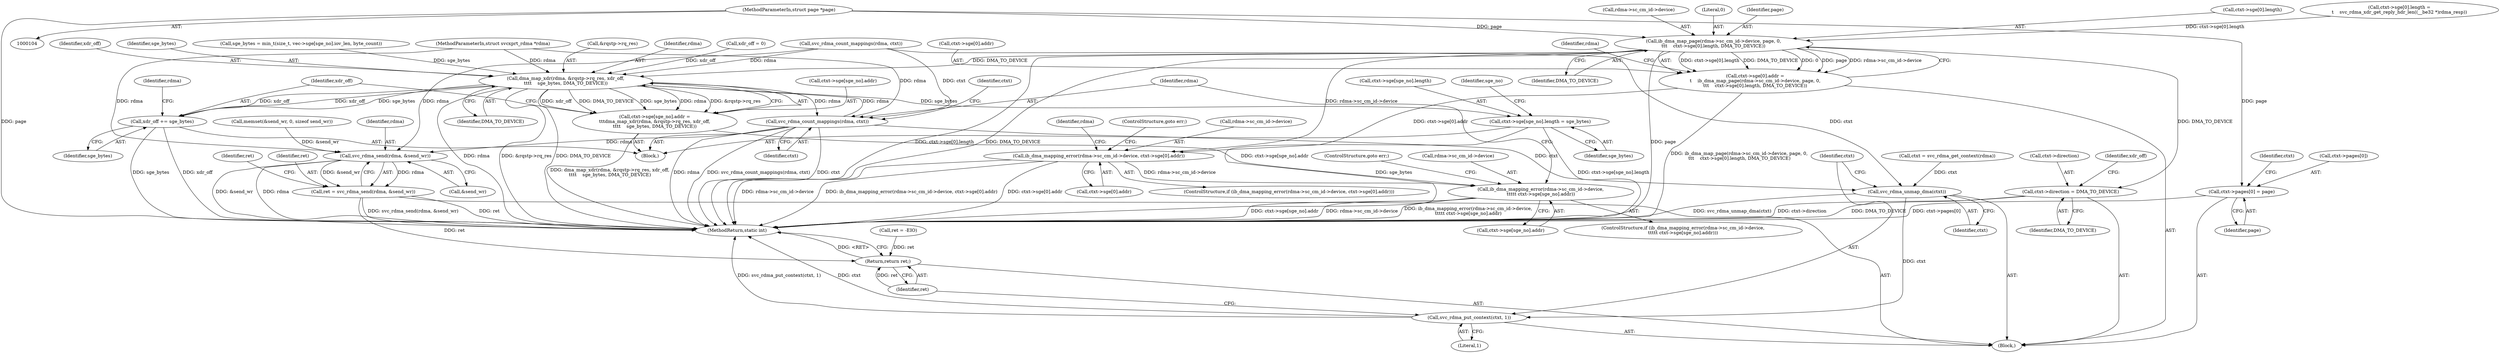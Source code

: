 digraph "1_linux_c70422f760c120480fee4de6c38804c72aa26bc1_32@pointer" {
"1000107" [label="(MethodParameterIn,struct page *page)"];
"1000134" [label="(Call,ctxt->pages[0] = page)"];
"1000179" [label="(Call,ib_dma_map_page(rdma->sc_cm_id->device, page, 0,\n\t\t\t    ctxt->sge[0].length, DMA_TO_DEVICE))"];
"1000171" [label="(Call,ctxt->sge[0].addr =\n\t    ib_dma_map_page(rdma->sc_cm_id->device, page, 0,\n\t\t\t    ctxt->sge[0].length, DMA_TO_DEVICE))"];
"1000196" [label="(Call,ib_dma_mapping_error(rdma->sc_cm_id->device, ctxt->sge[0].addr))"];
"1000271" [label="(Call,ib_dma_mapping_error(rdma->sc_cm_id->device,\n\t\t\t\t\t ctxt->sge[sge_no].addr))"];
"1000213" [label="(Call,ctxt->direction = DMA_TO_DEVICE)"];
"1000258" [label="(Call,dma_map_xdr(rdma, &rqstp->rq_res, xdr_off,\n\t\t\t\t    sge_bytes, DMA_TO_DEVICE))"];
"1000250" [label="(Call,ctxt->sge[sge_no].addr =\n\t\t\tdma_map_xdr(rdma, &rqstp->rq_res, xdr_off,\n\t\t\t\t    sge_bytes, DMA_TO_DEVICE))"];
"1000267" [label="(Call,xdr_off += sge_bytes)"];
"1000285" [label="(Call,svc_rdma_count_mappings(rdma, ctxt))"];
"1000443" [label="(Call,svc_rdma_send(rdma, &send_wr))"];
"1000441" [label="(Call,ret = svc_rdma_send(rdma, &send_wr))"];
"1000458" [label="(Return,return ret;)"];
"1000453" [label="(Call,svc_rdma_unmap_dma(ctxt))"];
"1000455" [label="(Call,svc_rdma_put_context(ctxt, 1))"];
"1000301" [label="(Call,ctxt->sge[sge_no].length = sge_bytes)"];
"1000214" [label="(Call,ctxt->direction)"];
"1000443" [label="(Call,svc_rdma_send(rdma, &send_wr))"];
"1000441" [label="(Call,ret = svc_rdma_send(rdma, &send_wr))"];
"1000199" [label="(Identifier,rdma)"];
"1000219" [label="(Identifier,xdr_off)"];
"1000218" [label="(Call,xdr_off = 0)"];
"1000457" [label="(Literal,1)"];
"1000217" [label="(Identifier,DMA_TO_DEVICE)"];
"1000269" [label="(Identifier,sge_bytes)"];
"1000267" [label="(Call,xdr_off += sge_bytes)"];
"1000213" [label="(Call,ctxt->direction = DMA_TO_DEVICE)"];
"1000274" [label="(Identifier,rdma)"];
"1000264" [label="(Identifier,xdr_off)"];
"1000211" [label="(Identifier,rdma)"];
"1000271" [label="(Call,ib_dma_mapping_error(rdma->sc_cm_id->device,\n\t\t\t\t\t ctxt->sge[sge_no].addr))"];
"1000251" [label="(Call,ctxt->sge[sge_no].addr)"];
"1000454" [label="(Identifier,ctxt)"];
"1000265" [label="(Identifier,sge_bytes)"];
"1000202" [label="(Call,ctxt->sge[0].addr)"];
"1000286" [label="(Identifier,rdma)"];
"1000455" [label="(Call,svc_rdma_put_context(ctxt, 1))"];
"1000268" [label="(Identifier,xdr_off)"];
"1000235" [label="(Call,sge_bytes = min_t(size_t, vec->sge[sge_no].iov_len, byte_count))"];
"1000159" [label="(Call,ctxt->sge[0].length =\n\t    svc_rdma_xdr_get_reply_hdr_len((__be32 *)rdma_resp))"];
"1000172" [label="(Call,ctxt->sge[0].addr)"];
"1000266" [label="(Identifier,DMA_TO_DEVICE)"];
"1000105" [label="(MethodParameterIn,struct svcxprt_rdma *rdma)"];
"1000258" [label="(Call,dma_map_xdr(rdma, &rqstp->rq_res, xdr_off,\n\t\t\t\t    sge_bytes, DMA_TO_DEVICE))"];
"1000125" [label="(Call,ctxt = svc_rdma_get_context(rdma))"];
"1000143" [label="(Identifier,ctxt)"];
"1000180" [label="(Call,rdma->sc_cm_id->device)"];
"1000210" [label="(Call,svc_rdma_count_mappings(rdma, ctxt))"];
"1000171" [label="(Call,ctxt->sge[0].addr =\n\t    ib_dma_map_page(rdma->sc_cm_id->device, page, 0,\n\t\t\t    ctxt->sge[0].length, DMA_TO_DEVICE))"];
"1000134" [label="(Call,ctxt->pages[0] = page)"];
"1000453" [label="(Call,svc_rdma_unmap_dma(ctxt))"];
"1000448" [label="(Identifier,ret)"];
"1000270" [label="(ControlStructure,if (ib_dma_mapping_error(rdma->sc_cm_id->device,\n\t\t\t\t\t ctxt->sge[sge_no].addr)))"];
"1000260" [label="(Call,&rqstp->rq_res)"];
"1000186" [label="(Literal,0)"];
"1000185" [label="(Identifier,page)"];
"1000292" [label="(Identifier,ctxt)"];
"1000442" [label="(Identifier,ret)"];
"1000301" [label="(Call,ctxt->sge[sge_no].length = sge_bytes)"];
"1000287" [label="(Identifier,ctxt)"];
"1000135" [label="(Call,ctxt->pages[0])"];
"1000382" [label="(Call,memset(&send_wr, 0, sizeof send_wr))"];
"1000284" [label="(ControlStructure,goto err;)"];
"1000456" [label="(Identifier,ctxt)"];
"1000209" [label="(ControlStructure,goto err;)"];
"1000302" [label="(Call,ctxt->sge[sge_no].length)"];
"1000277" [label="(Call,ctxt->sge[sge_no].addr)"];
"1000233" [label="(Identifier,sge_no)"];
"1000458" [label="(Return,return ret;)"];
"1000187" [label="(Call,ctxt->sge[0].length)"];
"1000107" [label="(MethodParameterIn,struct page *page)"];
"1000196" [label="(Call,ib_dma_mapping_error(rdma->sc_cm_id->device, ctxt->sge[0].addr))"];
"1000272" [label="(Call,rdma->sc_cm_id->device)"];
"1000194" [label="(Identifier,DMA_TO_DEVICE)"];
"1000444" [label="(Identifier,rdma)"];
"1000259" [label="(Identifier,rdma)"];
"1000285" [label="(Call,svc_rdma_count_mappings(rdma, ctxt))"];
"1000112" [label="(Block,)"];
"1000445" [label="(Call,&send_wr)"];
"1000250" [label="(Call,ctxt->sge[sge_no].addr =\n\t\t\tdma_map_xdr(rdma, &rqstp->rq_res, xdr_off,\n\t\t\t\t    sge_bytes, DMA_TO_DEVICE))"];
"1000234" [label="(Block,)"];
"1000179" [label="(Call,ib_dma_map_page(rdma->sc_cm_id->device, page, 0,\n\t\t\t    ctxt->sge[0].length, DMA_TO_DEVICE))"];
"1000197" [label="(Call,rdma->sc_cm_id->device)"];
"1000195" [label="(ControlStructure,if (ib_dma_mapping_error(rdma->sc_cm_id->device, ctxt->sge[0].addr)))"];
"1000121" [label="(Call,ret = -EIO)"];
"1000140" [label="(Identifier,page)"];
"1000459" [label="(Identifier,ret)"];
"1000460" [label="(MethodReturn,static int)"];
"1000309" [label="(Identifier,sge_bytes)"];
"1000107" -> "1000104"  [label="AST: "];
"1000107" -> "1000460"  [label="DDG: page"];
"1000107" -> "1000134"  [label="DDG: page"];
"1000107" -> "1000179"  [label="DDG: page"];
"1000134" -> "1000112"  [label="AST: "];
"1000134" -> "1000140"  [label="CFG: "];
"1000135" -> "1000134"  [label="AST: "];
"1000140" -> "1000134"  [label="AST: "];
"1000143" -> "1000134"  [label="CFG: "];
"1000134" -> "1000460"  [label="DDG: ctxt->pages[0]"];
"1000179" -> "1000171"  [label="AST: "];
"1000179" -> "1000194"  [label="CFG: "];
"1000180" -> "1000179"  [label="AST: "];
"1000185" -> "1000179"  [label="AST: "];
"1000186" -> "1000179"  [label="AST: "];
"1000187" -> "1000179"  [label="AST: "];
"1000194" -> "1000179"  [label="AST: "];
"1000171" -> "1000179"  [label="CFG: "];
"1000179" -> "1000460"  [label="DDG: ctxt->sge[0].length"];
"1000179" -> "1000460"  [label="DDG: DMA_TO_DEVICE"];
"1000179" -> "1000460"  [label="DDG: page"];
"1000179" -> "1000171"  [label="DDG: ctxt->sge[0].length"];
"1000179" -> "1000171"  [label="DDG: DMA_TO_DEVICE"];
"1000179" -> "1000171"  [label="DDG: 0"];
"1000179" -> "1000171"  [label="DDG: page"];
"1000179" -> "1000171"  [label="DDG: rdma->sc_cm_id->device"];
"1000159" -> "1000179"  [label="DDG: ctxt->sge[0].length"];
"1000179" -> "1000196"  [label="DDG: rdma->sc_cm_id->device"];
"1000179" -> "1000213"  [label="DDG: DMA_TO_DEVICE"];
"1000179" -> "1000258"  [label="DDG: DMA_TO_DEVICE"];
"1000171" -> "1000112"  [label="AST: "];
"1000172" -> "1000171"  [label="AST: "];
"1000199" -> "1000171"  [label="CFG: "];
"1000171" -> "1000460"  [label="DDG: ib_dma_map_page(rdma->sc_cm_id->device, page, 0,\n\t\t\t    ctxt->sge[0].length, DMA_TO_DEVICE)"];
"1000171" -> "1000196"  [label="DDG: ctxt->sge[0].addr"];
"1000196" -> "1000195"  [label="AST: "];
"1000196" -> "1000202"  [label="CFG: "];
"1000197" -> "1000196"  [label="AST: "];
"1000202" -> "1000196"  [label="AST: "];
"1000209" -> "1000196"  [label="CFG: "];
"1000211" -> "1000196"  [label="CFG: "];
"1000196" -> "1000460"  [label="DDG: rdma->sc_cm_id->device"];
"1000196" -> "1000460"  [label="DDG: ib_dma_mapping_error(rdma->sc_cm_id->device, ctxt->sge[0].addr)"];
"1000196" -> "1000460"  [label="DDG: ctxt->sge[0].addr"];
"1000196" -> "1000271"  [label="DDG: rdma->sc_cm_id->device"];
"1000271" -> "1000270"  [label="AST: "];
"1000271" -> "1000277"  [label="CFG: "];
"1000272" -> "1000271"  [label="AST: "];
"1000277" -> "1000271"  [label="AST: "];
"1000284" -> "1000271"  [label="CFG: "];
"1000286" -> "1000271"  [label="CFG: "];
"1000271" -> "1000460"  [label="DDG: ctxt->sge[sge_no].addr"];
"1000271" -> "1000460"  [label="DDG: rdma->sc_cm_id->device"];
"1000271" -> "1000460"  [label="DDG: ib_dma_mapping_error(rdma->sc_cm_id->device,\n\t\t\t\t\t ctxt->sge[sge_no].addr)"];
"1000250" -> "1000271"  [label="DDG: ctxt->sge[sge_no].addr"];
"1000213" -> "1000112"  [label="AST: "];
"1000213" -> "1000217"  [label="CFG: "];
"1000214" -> "1000213"  [label="AST: "];
"1000217" -> "1000213"  [label="AST: "];
"1000219" -> "1000213"  [label="CFG: "];
"1000213" -> "1000460"  [label="DDG: DMA_TO_DEVICE"];
"1000213" -> "1000460"  [label="DDG: ctxt->direction"];
"1000258" -> "1000250"  [label="AST: "];
"1000258" -> "1000266"  [label="CFG: "];
"1000259" -> "1000258"  [label="AST: "];
"1000260" -> "1000258"  [label="AST: "];
"1000264" -> "1000258"  [label="AST: "];
"1000265" -> "1000258"  [label="AST: "];
"1000266" -> "1000258"  [label="AST: "];
"1000250" -> "1000258"  [label="CFG: "];
"1000258" -> "1000460"  [label="DDG: rdma"];
"1000258" -> "1000460"  [label="DDG: &rqstp->rq_res"];
"1000258" -> "1000460"  [label="DDG: DMA_TO_DEVICE"];
"1000258" -> "1000250"  [label="DDG: xdr_off"];
"1000258" -> "1000250"  [label="DDG: DMA_TO_DEVICE"];
"1000258" -> "1000250"  [label="DDG: sge_bytes"];
"1000258" -> "1000250"  [label="DDG: rdma"];
"1000258" -> "1000250"  [label="DDG: &rqstp->rq_res"];
"1000285" -> "1000258"  [label="DDG: rdma"];
"1000210" -> "1000258"  [label="DDG: rdma"];
"1000105" -> "1000258"  [label="DDG: rdma"];
"1000218" -> "1000258"  [label="DDG: xdr_off"];
"1000267" -> "1000258"  [label="DDG: xdr_off"];
"1000235" -> "1000258"  [label="DDG: sge_bytes"];
"1000258" -> "1000267"  [label="DDG: sge_bytes"];
"1000258" -> "1000267"  [label="DDG: xdr_off"];
"1000258" -> "1000285"  [label="DDG: rdma"];
"1000258" -> "1000301"  [label="DDG: sge_bytes"];
"1000250" -> "1000234"  [label="AST: "];
"1000251" -> "1000250"  [label="AST: "];
"1000268" -> "1000250"  [label="CFG: "];
"1000250" -> "1000460"  [label="DDG: dma_map_xdr(rdma, &rqstp->rq_res, xdr_off,\n\t\t\t\t    sge_bytes, DMA_TO_DEVICE)"];
"1000267" -> "1000234"  [label="AST: "];
"1000267" -> "1000269"  [label="CFG: "];
"1000268" -> "1000267"  [label="AST: "];
"1000269" -> "1000267"  [label="AST: "];
"1000274" -> "1000267"  [label="CFG: "];
"1000267" -> "1000460"  [label="DDG: sge_bytes"];
"1000267" -> "1000460"  [label="DDG: xdr_off"];
"1000285" -> "1000234"  [label="AST: "];
"1000285" -> "1000287"  [label="CFG: "];
"1000286" -> "1000285"  [label="AST: "];
"1000287" -> "1000285"  [label="AST: "];
"1000292" -> "1000285"  [label="CFG: "];
"1000285" -> "1000460"  [label="DDG: rdma"];
"1000285" -> "1000460"  [label="DDG: svc_rdma_count_mappings(rdma, ctxt)"];
"1000285" -> "1000460"  [label="DDG: ctxt"];
"1000105" -> "1000285"  [label="DDG: rdma"];
"1000210" -> "1000285"  [label="DDG: ctxt"];
"1000285" -> "1000443"  [label="DDG: rdma"];
"1000285" -> "1000453"  [label="DDG: ctxt"];
"1000443" -> "1000441"  [label="AST: "];
"1000443" -> "1000445"  [label="CFG: "];
"1000444" -> "1000443"  [label="AST: "];
"1000445" -> "1000443"  [label="AST: "];
"1000441" -> "1000443"  [label="CFG: "];
"1000443" -> "1000460"  [label="DDG: &send_wr"];
"1000443" -> "1000460"  [label="DDG: rdma"];
"1000443" -> "1000441"  [label="DDG: rdma"];
"1000443" -> "1000441"  [label="DDG: &send_wr"];
"1000210" -> "1000443"  [label="DDG: rdma"];
"1000105" -> "1000443"  [label="DDG: rdma"];
"1000382" -> "1000443"  [label="DDG: &send_wr"];
"1000441" -> "1000112"  [label="AST: "];
"1000442" -> "1000441"  [label="AST: "];
"1000448" -> "1000441"  [label="CFG: "];
"1000441" -> "1000460"  [label="DDG: ret"];
"1000441" -> "1000460"  [label="DDG: svc_rdma_send(rdma, &send_wr)"];
"1000441" -> "1000458"  [label="DDG: ret"];
"1000458" -> "1000112"  [label="AST: "];
"1000458" -> "1000459"  [label="CFG: "];
"1000459" -> "1000458"  [label="AST: "];
"1000460" -> "1000458"  [label="CFG: "];
"1000458" -> "1000460"  [label="DDG: <RET>"];
"1000459" -> "1000458"  [label="DDG: ret"];
"1000121" -> "1000458"  [label="DDG: ret"];
"1000453" -> "1000112"  [label="AST: "];
"1000453" -> "1000454"  [label="CFG: "];
"1000454" -> "1000453"  [label="AST: "];
"1000456" -> "1000453"  [label="CFG: "];
"1000453" -> "1000460"  [label="DDG: svc_rdma_unmap_dma(ctxt)"];
"1000125" -> "1000453"  [label="DDG: ctxt"];
"1000210" -> "1000453"  [label="DDG: ctxt"];
"1000453" -> "1000455"  [label="DDG: ctxt"];
"1000455" -> "1000112"  [label="AST: "];
"1000455" -> "1000457"  [label="CFG: "];
"1000456" -> "1000455"  [label="AST: "];
"1000457" -> "1000455"  [label="AST: "];
"1000459" -> "1000455"  [label="CFG: "];
"1000455" -> "1000460"  [label="DDG: svc_rdma_put_context(ctxt, 1)"];
"1000455" -> "1000460"  [label="DDG: ctxt"];
"1000301" -> "1000234"  [label="AST: "];
"1000301" -> "1000309"  [label="CFG: "];
"1000302" -> "1000301"  [label="AST: "];
"1000309" -> "1000301"  [label="AST: "];
"1000233" -> "1000301"  [label="CFG: "];
"1000301" -> "1000460"  [label="DDG: sge_bytes"];
"1000301" -> "1000460"  [label="DDG: ctxt->sge[sge_no].length"];
}
